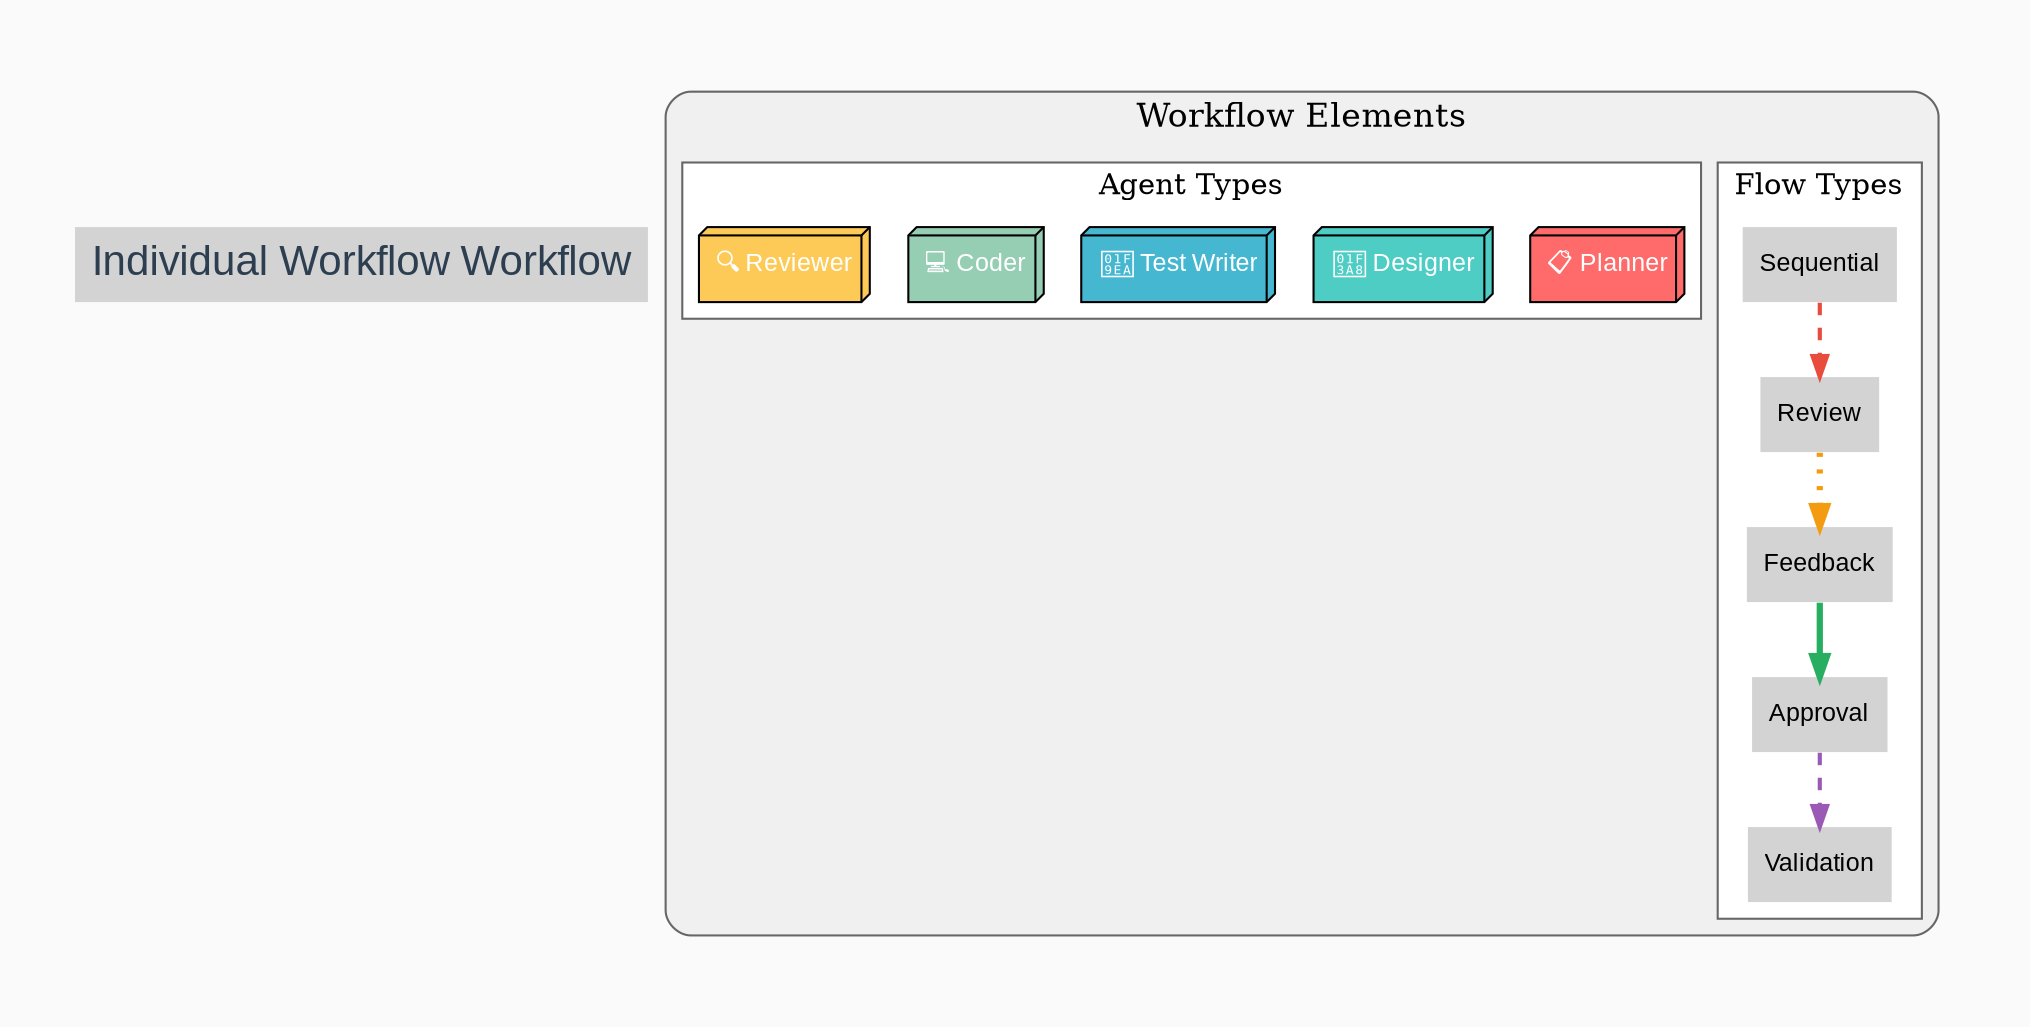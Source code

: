 // Individual Workflow Enhanced Visualization
digraph {
	bgcolor="#FAFAFA" pad=0.5 rankdir=TB size="16,24"
	node [fontname=Arial fontsize=12 style=filled]
	edge [fontname=Arial fontsize=10]
	title [label="Individual Workflow Workflow" fontcolor="#2C3E50" fontsize=20 shape=plaintext]
	subgraph cluster_legend {
		color="#666666" fillcolor="#F0F0F0" fontsize=16 label="Workflow Elements" style="filled,rounded"
		subgraph cluster_flows {
			fillcolor=white fontsize=14 label="Flow Types" style=filled
			legend_sequential [label=Sequential shape=plaintext]
			legend_review [label=Review shape=plaintext]
			legend_sequential -> legend_review [color="#E74C3C" penwidth=2 style=dashed]
			legend_feedback [label=Feedback shape=plaintext]
			legend_review -> legend_feedback [color="#F39C12" penwidth=3 style=dotted]
			legend_approval [label=Approval shape=plaintext]
			legend_feedback -> legend_approval [color="#27AE60" penwidth=3 style=bold]
			legend_validation [label=Validation shape=plaintext]
			legend_approval -> legend_validation [color="#9B59B6" penwidth=2 style=dashed]
		}
		subgraph cluster_agents_legend {
			fillcolor=white fontsize=14 label="Agent Types" style=filled
			legend_planner_agent [label="📋 Planner" fillcolor="#FF6B6B" fontcolor=white shape=box3d]
			legend_designer_agent [label="🎨 Designer" fillcolor="#4ECDC4" fontcolor=white shape=box3d]
			legend_test_writer_agent [label="🧪 Test Writer" fillcolor="#45B7D1" fontcolor=white shape=box3d]
			legend_coder_agent [label="💻 Coder" fillcolor="#96CEB4" fontcolor=white shape=box3d]
			legend_reviewer_agent [label="🔍 Reviewer" fillcolor="#FECA57" fontcolor=white shape=box3d]
		}
	}
}
